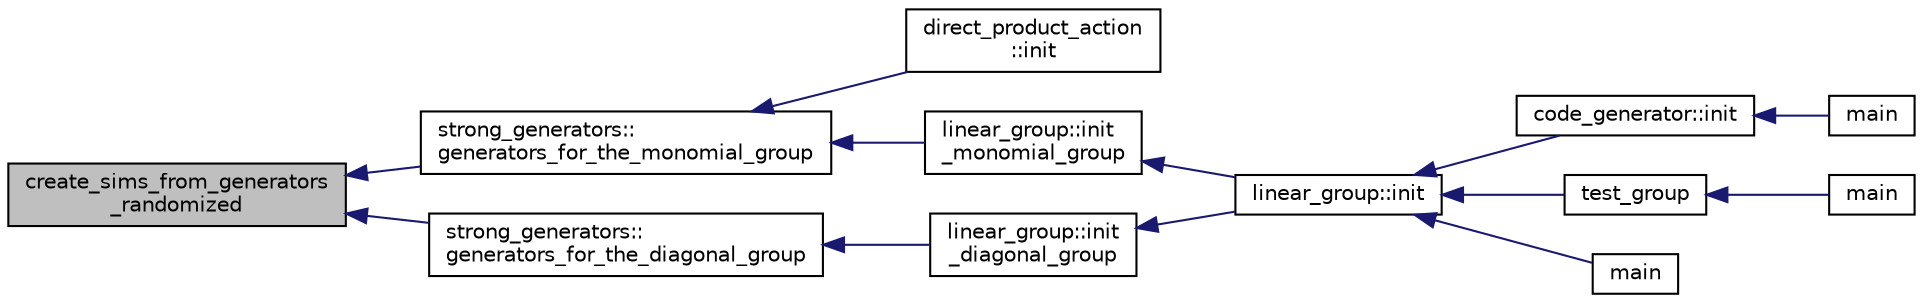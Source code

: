 digraph "create_sims_from_generators_randomized"
{
  edge [fontname="Helvetica",fontsize="10",labelfontname="Helvetica",labelfontsize="10"];
  node [fontname="Helvetica",fontsize="10",shape=record];
  rankdir="LR";
  Node9 [label="create_sims_from_generators\l_randomized",height=0.2,width=0.4,color="black", fillcolor="grey75", style="filled", fontcolor="black"];
  Node9 -> Node10 [dir="back",color="midnightblue",fontsize="10",style="solid",fontname="Helvetica"];
  Node10 [label="strong_generators::\lgenerators_for_the_monomial_group",height=0.2,width=0.4,color="black", fillcolor="white", style="filled",URL="$dc/d09/classstrong__generators.html#a504b7cefda70b646b2064f80784d7f8a"];
  Node10 -> Node11 [dir="back",color="midnightblue",fontsize="10",style="solid",fontname="Helvetica"];
  Node11 [label="direct_product_action\l::init",height=0.2,width=0.4,color="black", fillcolor="white", style="filled",URL="$d3/d78/classdirect__product__action.html#aad40060e5821c011cccaa65a5c4df64f"];
  Node10 -> Node12 [dir="back",color="midnightblue",fontsize="10",style="solid",fontname="Helvetica"];
  Node12 [label="linear_group::init\l_monomial_group",height=0.2,width=0.4,color="black", fillcolor="white", style="filled",URL="$df/d5a/classlinear__group.html#a7ef61a70f292d575f665da5d72077c8f"];
  Node12 -> Node13 [dir="back",color="midnightblue",fontsize="10",style="solid",fontname="Helvetica"];
  Node13 [label="linear_group::init",height=0.2,width=0.4,color="black", fillcolor="white", style="filled",URL="$df/d5a/classlinear__group.html#a8119aa9b882192ab422b12614b259f28"];
  Node13 -> Node14 [dir="back",color="midnightblue",fontsize="10",style="solid",fontname="Helvetica"];
  Node14 [label="code_generator::init",height=0.2,width=0.4,color="black", fillcolor="white", style="filled",URL="$db/d37/classcode__generator.html#acfaa1e8badf6f30255203f499b130af8"];
  Node14 -> Node15 [dir="back",color="midnightblue",fontsize="10",style="solid",fontname="Helvetica"];
  Node15 [label="main",height=0.2,width=0.4,color="black", fillcolor="white", style="filled",URL="$d4/d4f/codes_8_c.html#a217dbf8b442f20279ea00b898af96f52"];
  Node13 -> Node16 [dir="back",color="midnightblue",fontsize="10",style="solid",fontname="Helvetica"];
  Node16 [label="test_group",height=0.2,width=0.4,color="black", fillcolor="white", style="filled",URL="$d8/d03/analyze__q__designs_8_c.html#ad03444358d0b46e7aa4d88a806b44925"];
  Node16 -> Node17 [dir="back",color="midnightblue",fontsize="10",style="solid",fontname="Helvetica"];
  Node17 [label="main",height=0.2,width=0.4,color="black", fillcolor="white", style="filled",URL="$d8/d03/analyze__q__designs_8_c.html#a217dbf8b442f20279ea00b898af96f52"];
  Node13 -> Node18 [dir="back",color="midnightblue",fontsize="10",style="solid",fontname="Helvetica"];
  Node18 [label="main",height=0.2,width=0.4,color="black", fillcolor="white", style="filled",URL="$da/dd5/subspace__orbits__main_8_c.html#a217dbf8b442f20279ea00b898af96f52"];
  Node9 -> Node19 [dir="back",color="midnightblue",fontsize="10",style="solid",fontname="Helvetica"];
  Node19 [label="strong_generators::\lgenerators_for_the_diagonal_group",height=0.2,width=0.4,color="black", fillcolor="white", style="filled",URL="$dc/d09/classstrong__generators.html#a560ff860f139f7f02f293fa7f5f01aff"];
  Node19 -> Node20 [dir="back",color="midnightblue",fontsize="10",style="solid",fontname="Helvetica"];
  Node20 [label="linear_group::init\l_diagonal_group",height=0.2,width=0.4,color="black", fillcolor="white", style="filled",URL="$df/d5a/classlinear__group.html#aaeeb26cf2ee1891b04d8925ddd1c18dd"];
  Node20 -> Node13 [dir="back",color="midnightblue",fontsize="10",style="solid",fontname="Helvetica"];
}
